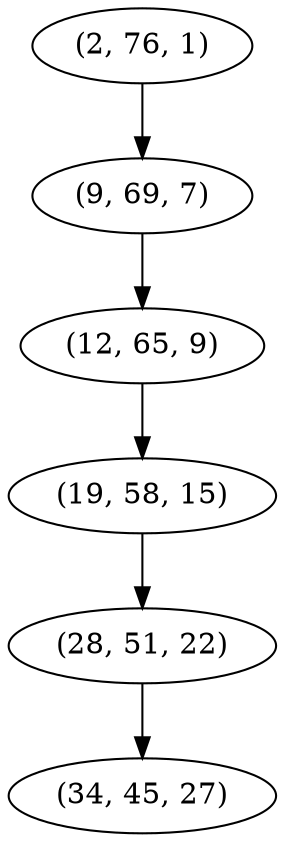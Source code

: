 digraph tree {
    "(2, 76, 1)";
    "(9, 69, 7)";
    "(12, 65, 9)";
    "(19, 58, 15)";
    "(28, 51, 22)";
    "(34, 45, 27)";
    "(2, 76, 1)" -> "(9, 69, 7)";
    "(9, 69, 7)" -> "(12, 65, 9)";
    "(12, 65, 9)" -> "(19, 58, 15)";
    "(19, 58, 15)" -> "(28, 51, 22)";
    "(28, 51, 22)" -> "(34, 45, 27)";
}
